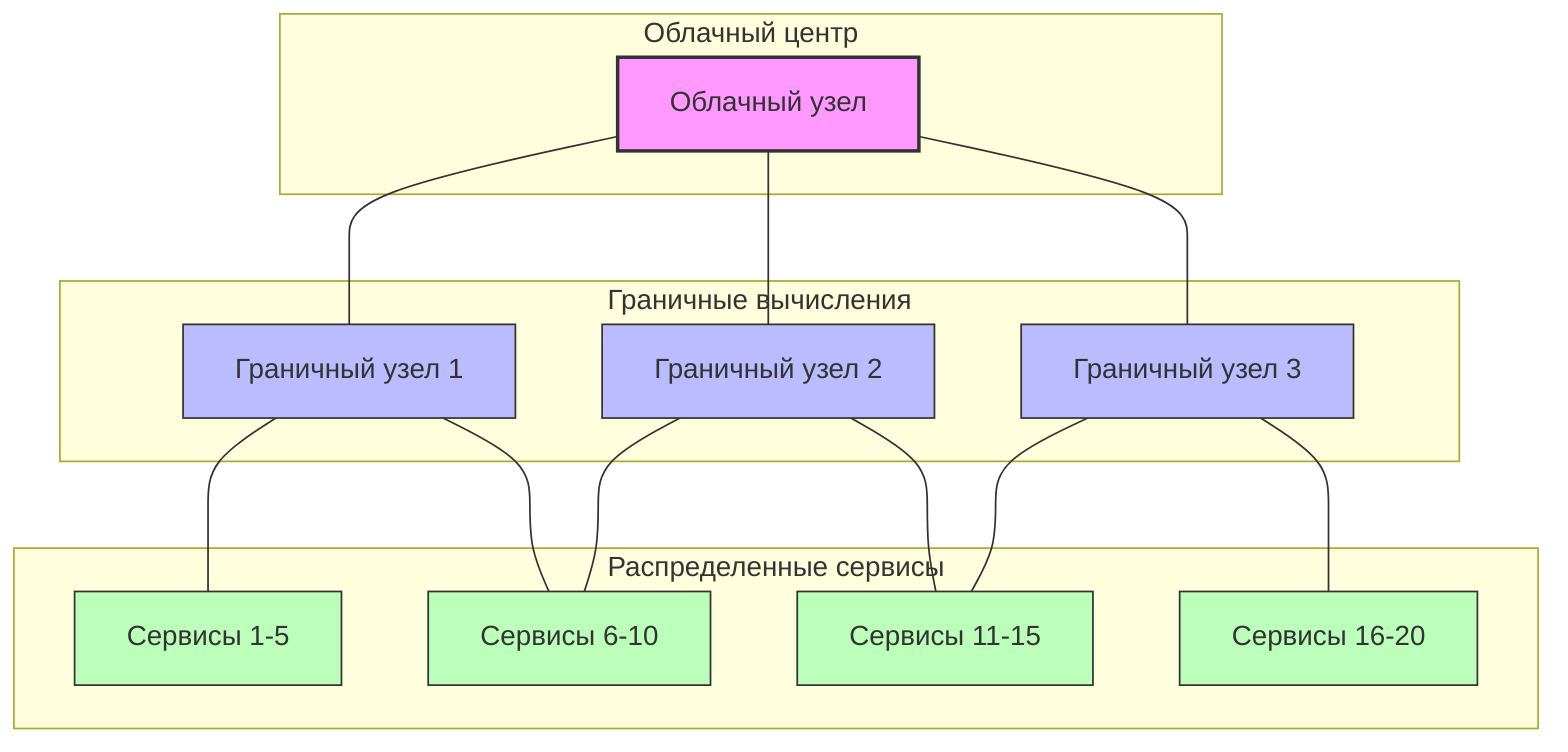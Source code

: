 graph TD
    subgraph Облачный центр
        cloud[Облачный узел]
    end
    
    subgraph Граничные вычисления
        edge1[Граничный узел 1]
        edge2[Граничный узел 2]
        edge3[Граничный узел 3]
    end
    
    subgraph Распределенные сервисы
        s1[Сервисы 1-5]
        s2[Сервисы 6-10]
        s3[Сервисы 11-15]
        s4[Сервисы 16-20]
    end
    
    cloud --- edge1
    cloud --- edge2
    cloud --- edge3
    
    edge1 --- s1
    edge1 --- s2
    edge2 --- s2
    edge2 --- s3
    edge3 --- s3
    edge3 --- s4
    
    classDef cloud fill:#f9f,stroke:#333,stroke-width:2px
    classDef edge fill:#bbf,stroke:#333,stroke-width:1px
    classDef service fill:#bfb,stroke:#333,stroke-width:1px
    
    class cloud cloud
    class edge1,edge2,edge3 edge
    class s1,s2,s3,s4 service
